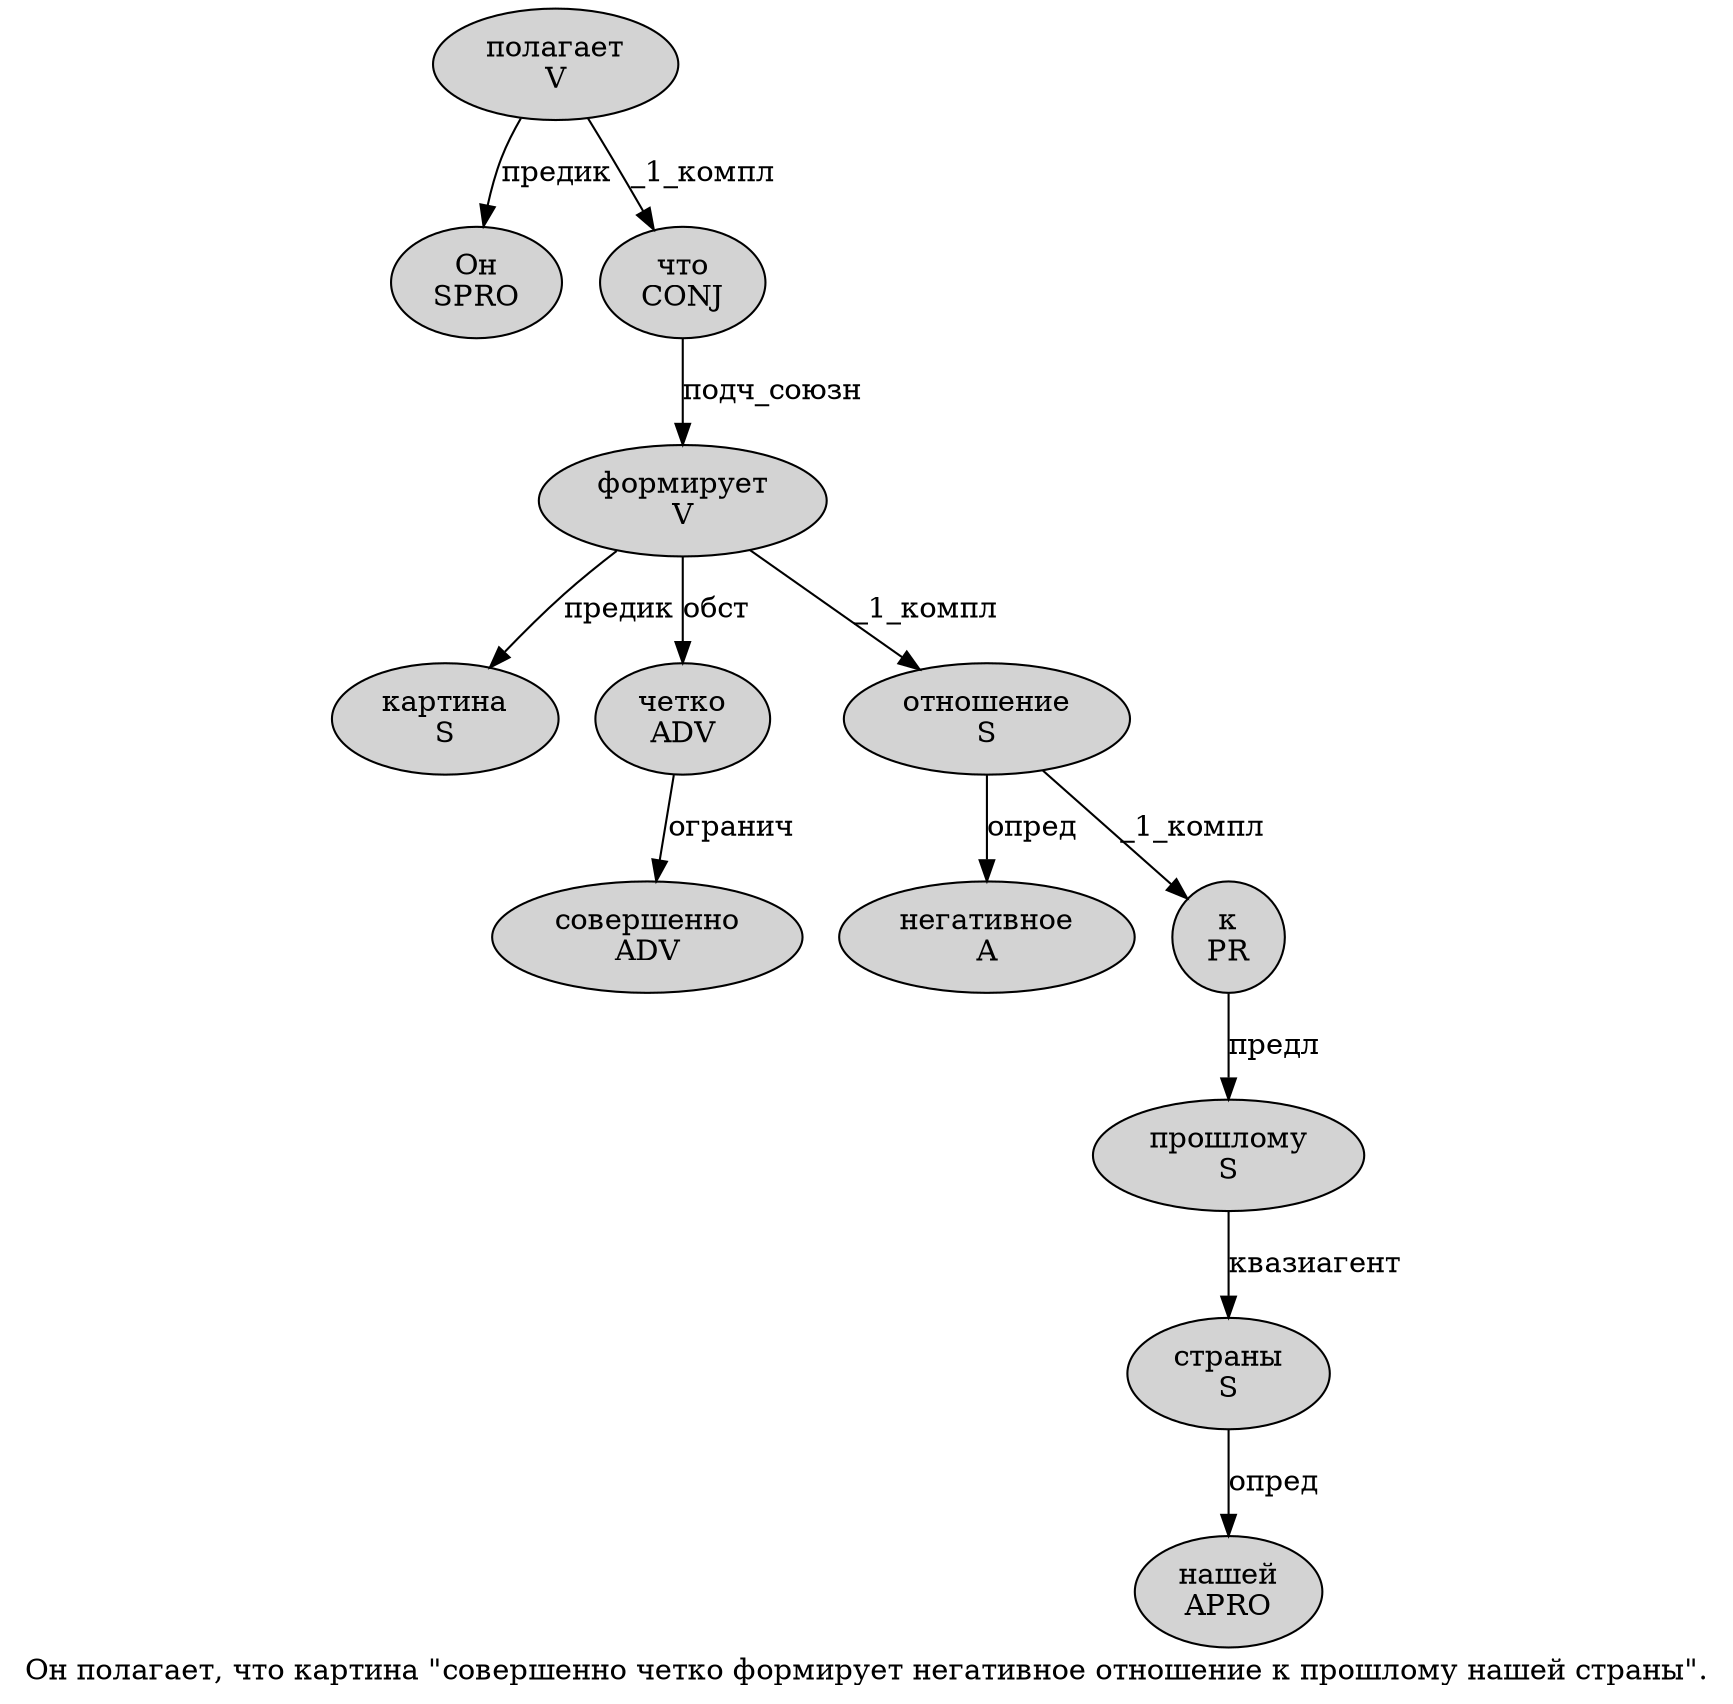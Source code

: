 digraph SENTENCE_510 {
	graph [label="Он полагает, что картина \"совершенно четко формирует негативное отношение к прошлому нашей страны\"."]
	node [style=filled]
		0 [label="Он
SPRO" color="" fillcolor=lightgray penwidth=1 shape=ellipse]
		1 [label="полагает
V" color="" fillcolor=lightgray penwidth=1 shape=ellipse]
		3 [label="что
CONJ" color="" fillcolor=lightgray penwidth=1 shape=ellipse]
		4 [label="картина
S" color="" fillcolor=lightgray penwidth=1 shape=ellipse]
		6 [label="совершенно
ADV" color="" fillcolor=lightgray penwidth=1 shape=ellipse]
		7 [label="четко
ADV" color="" fillcolor=lightgray penwidth=1 shape=ellipse]
		8 [label="формирует
V" color="" fillcolor=lightgray penwidth=1 shape=ellipse]
		9 [label="негативное
A" color="" fillcolor=lightgray penwidth=1 shape=ellipse]
		10 [label="отношение
S" color="" fillcolor=lightgray penwidth=1 shape=ellipse]
		11 [label="к
PR" color="" fillcolor=lightgray penwidth=1 shape=ellipse]
		12 [label="прошлому
S" color="" fillcolor=lightgray penwidth=1 shape=ellipse]
		13 [label="нашей
APRO" color="" fillcolor=lightgray penwidth=1 shape=ellipse]
		14 [label="страны
S" color="" fillcolor=lightgray penwidth=1 shape=ellipse]
			8 -> 4 [label="предик"]
			8 -> 7 [label="обст"]
			8 -> 10 [label="_1_компл"]
			10 -> 9 [label="опред"]
			10 -> 11 [label="_1_компл"]
			14 -> 13 [label="опред"]
			7 -> 6 [label="огранич"]
			12 -> 14 [label="квазиагент"]
			3 -> 8 [label="подч_союзн"]
			1 -> 0 [label="предик"]
			1 -> 3 [label="_1_компл"]
			11 -> 12 [label="предл"]
}